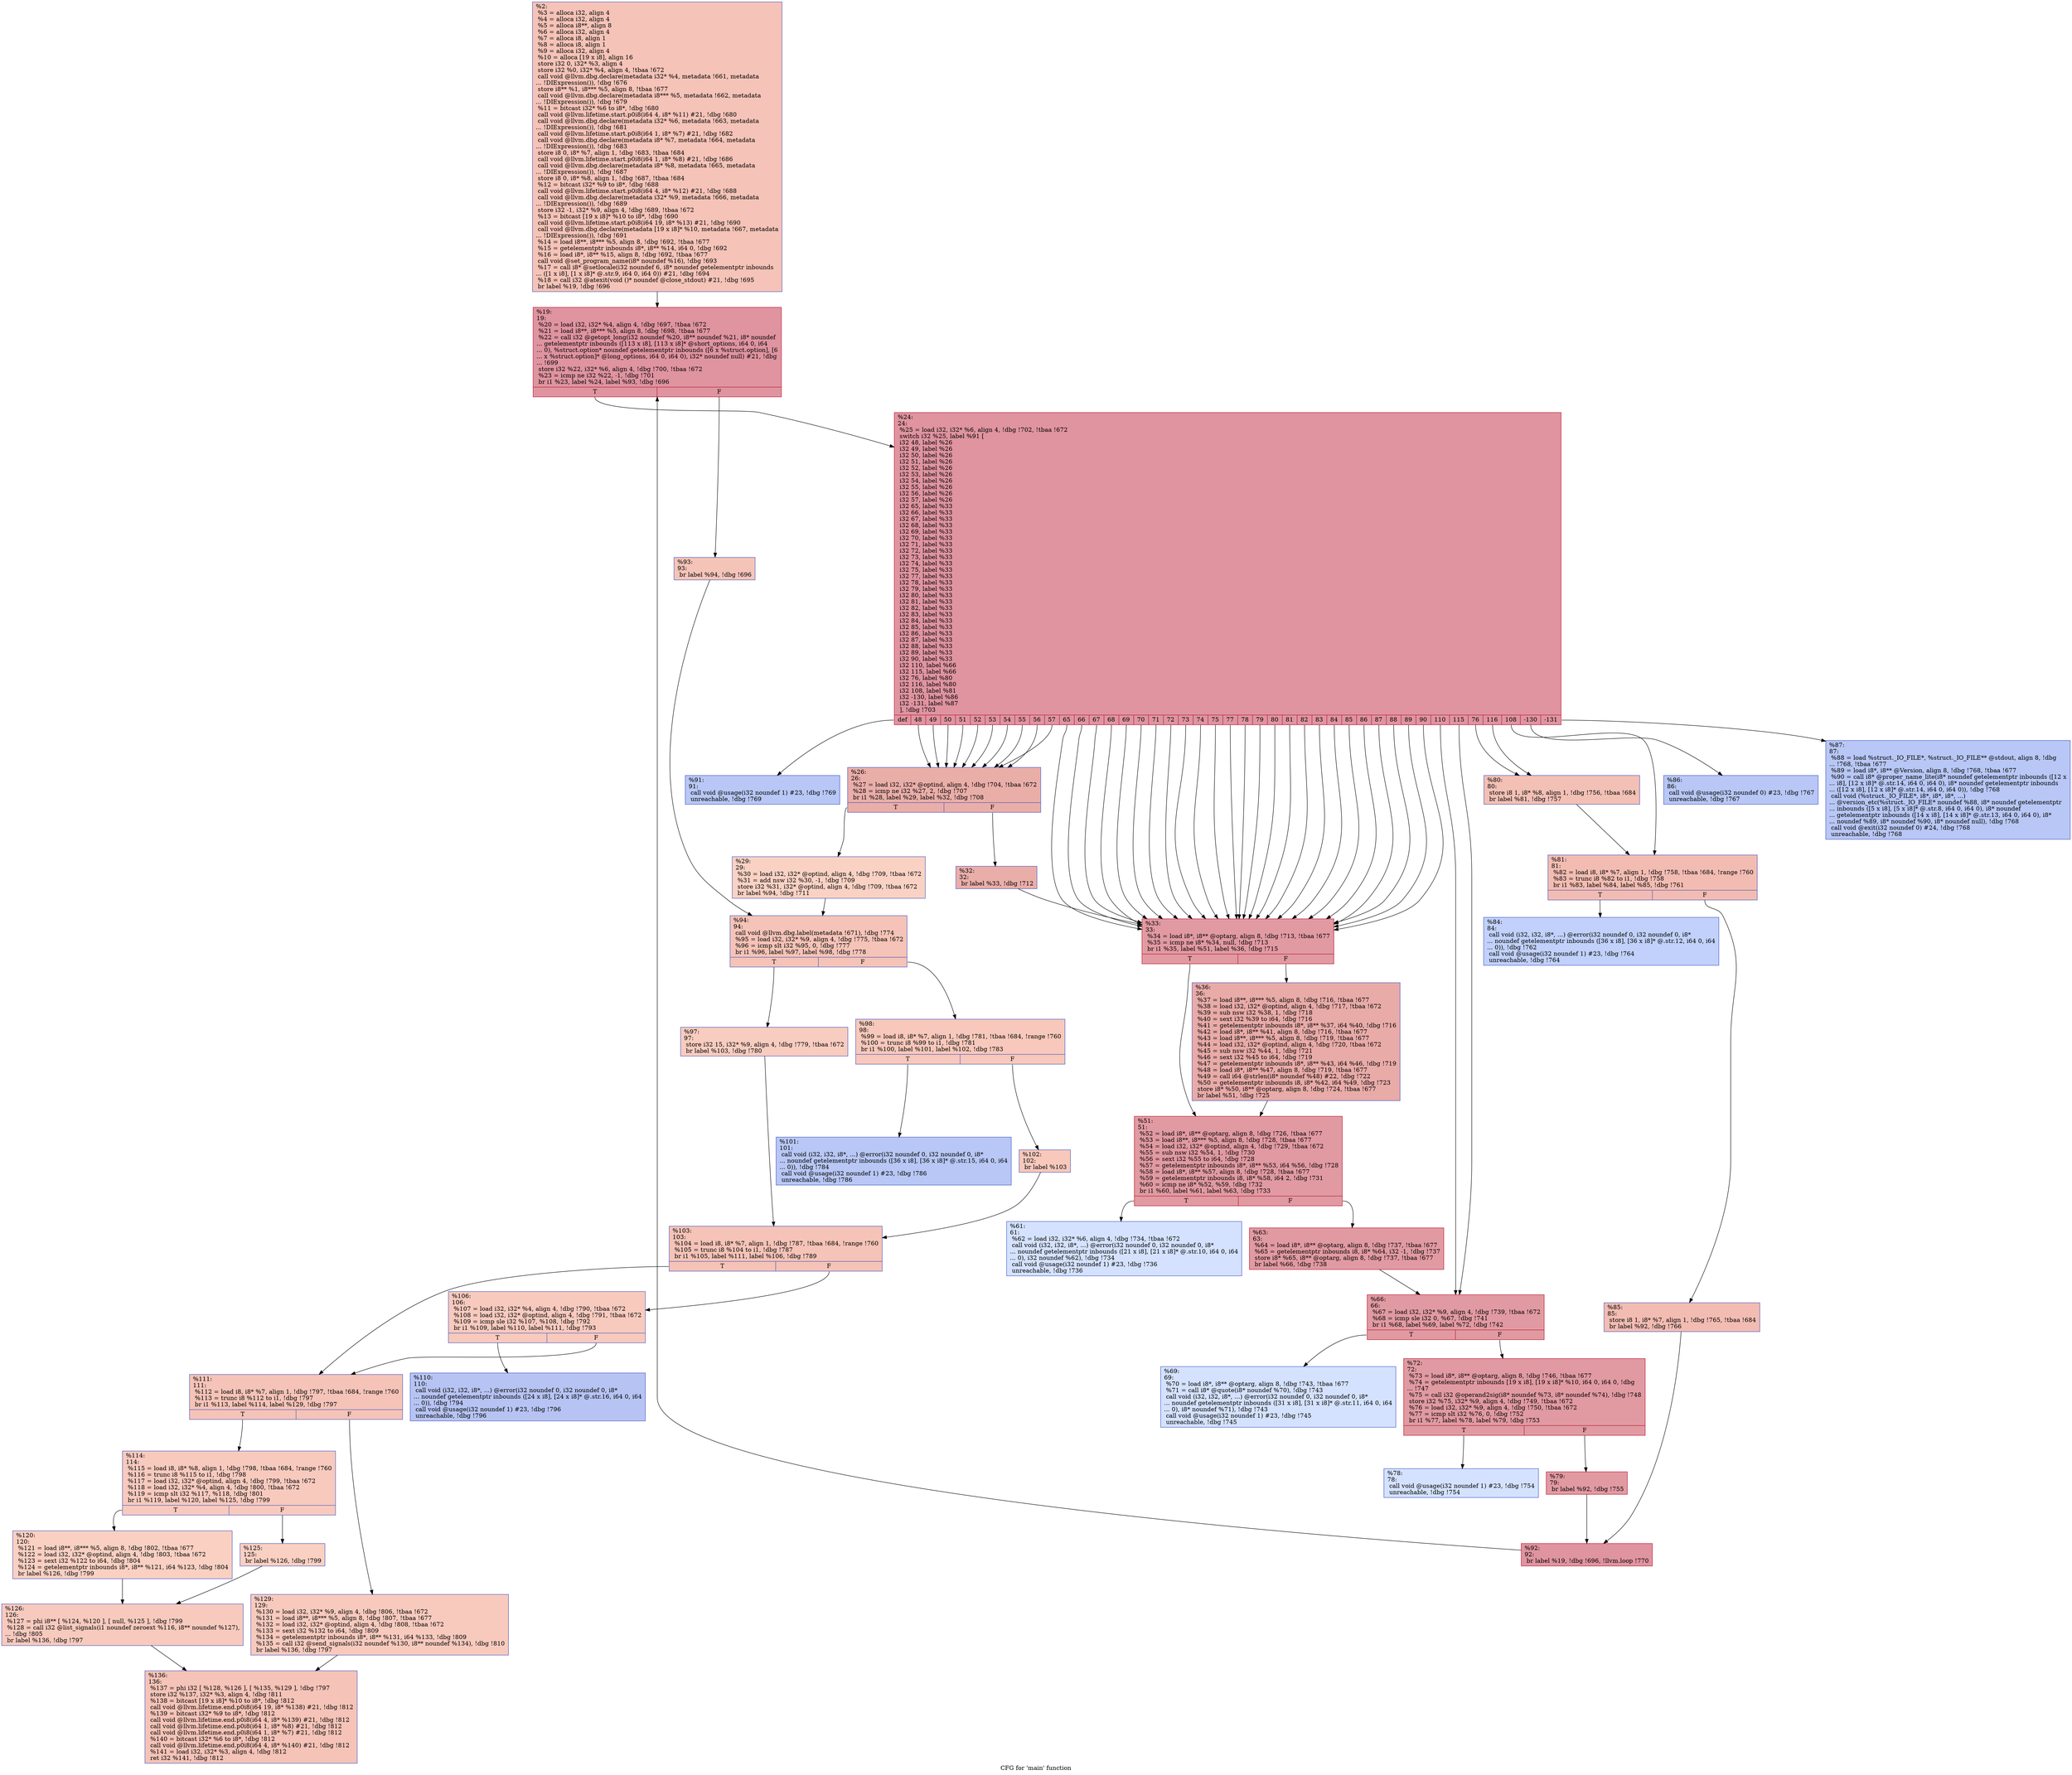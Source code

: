 digraph "CFG for 'main' function" {
	label="CFG for 'main' function";

	Node0x1a94a20 [shape=record,color="#3d50c3ff", style=filled, fillcolor="#e8765c70",label="{%2:\l  %3 = alloca i32, align 4\l  %4 = alloca i32, align 4\l  %5 = alloca i8**, align 8\l  %6 = alloca i32, align 4\l  %7 = alloca i8, align 1\l  %8 = alloca i8, align 1\l  %9 = alloca i32, align 4\l  %10 = alloca [19 x i8], align 16\l  store i32 0, i32* %3, align 4\l  store i32 %0, i32* %4, align 4, !tbaa !672\l  call void @llvm.dbg.declare(metadata i32* %4, metadata !661, metadata\l... !DIExpression()), !dbg !676\l  store i8** %1, i8*** %5, align 8, !tbaa !677\l  call void @llvm.dbg.declare(metadata i8*** %5, metadata !662, metadata\l... !DIExpression()), !dbg !679\l  %11 = bitcast i32* %6 to i8*, !dbg !680\l  call void @llvm.lifetime.start.p0i8(i64 4, i8* %11) #21, !dbg !680\l  call void @llvm.dbg.declare(metadata i32* %6, metadata !663, metadata\l... !DIExpression()), !dbg !681\l  call void @llvm.lifetime.start.p0i8(i64 1, i8* %7) #21, !dbg !682\l  call void @llvm.dbg.declare(metadata i8* %7, metadata !664, metadata\l... !DIExpression()), !dbg !683\l  store i8 0, i8* %7, align 1, !dbg !683, !tbaa !684\l  call void @llvm.lifetime.start.p0i8(i64 1, i8* %8) #21, !dbg !686\l  call void @llvm.dbg.declare(metadata i8* %8, metadata !665, metadata\l... !DIExpression()), !dbg !687\l  store i8 0, i8* %8, align 1, !dbg !687, !tbaa !684\l  %12 = bitcast i32* %9 to i8*, !dbg !688\l  call void @llvm.lifetime.start.p0i8(i64 4, i8* %12) #21, !dbg !688\l  call void @llvm.dbg.declare(metadata i32* %9, metadata !666, metadata\l... !DIExpression()), !dbg !689\l  store i32 -1, i32* %9, align 4, !dbg !689, !tbaa !672\l  %13 = bitcast [19 x i8]* %10 to i8*, !dbg !690\l  call void @llvm.lifetime.start.p0i8(i64 19, i8* %13) #21, !dbg !690\l  call void @llvm.dbg.declare(metadata [19 x i8]* %10, metadata !667, metadata\l... !DIExpression()), !dbg !691\l  %14 = load i8**, i8*** %5, align 8, !dbg !692, !tbaa !677\l  %15 = getelementptr inbounds i8*, i8** %14, i64 0, !dbg !692\l  %16 = load i8*, i8** %15, align 8, !dbg !692, !tbaa !677\l  call void @set_program_name(i8* noundef %16), !dbg !693\l  %17 = call i8* @setlocale(i32 noundef 6, i8* noundef getelementptr inbounds\l... ([1 x i8], [1 x i8]* @.str.9, i64 0, i64 0)) #21, !dbg !694\l  %18 = call i32 @atexit(void ()* noundef @close_stdout) #21, !dbg !695\l  br label %19, !dbg !696\l}"];
	Node0x1a94a20 -> Node0x1a94bc0;
	Node0x1a94bc0 [shape=record,color="#b70d28ff", style=filled, fillcolor="#b70d2870",label="{%19:\l19:                                               \l  %20 = load i32, i32* %4, align 4, !dbg !697, !tbaa !672\l  %21 = load i8**, i8*** %5, align 8, !dbg !698, !tbaa !677\l  %22 = call i32 @getopt_long(i32 noundef %20, i8** noundef %21, i8* noundef\l... getelementptr inbounds ([113 x i8], [113 x i8]* @short_options, i64 0, i64\l... 0), %struct.option* noundef getelementptr inbounds ([6 x %struct.option], [6\l... x %struct.option]* @long_options, i64 0, i64 0), i32* noundef null) #21, !dbg\l... !699\l  store i32 %22, i32* %6, align 4, !dbg !700, !tbaa !672\l  %23 = icmp ne i32 %22, -1, !dbg !701\l  br i1 %23, label %24, label %93, !dbg !696\l|{<s0>T|<s1>F}}"];
	Node0x1a94bc0:s0 -> Node0x1a94c10;
	Node0x1a94bc0:s1 -> Node0x1a952f0;
	Node0x1a94c10 [shape=record,color="#b70d28ff", style=filled, fillcolor="#b70d2870",label="{%24:\l24:                                               \l  %25 = load i32, i32* %6, align 4, !dbg !702, !tbaa !672\l  switch i32 %25, label %91 [\l    i32 48, label %26\l    i32 49, label %26\l    i32 50, label %26\l    i32 51, label %26\l    i32 52, label %26\l    i32 53, label %26\l    i32 54, label %26\l    i32 55, label %26\l    i32 56, label %26\l    i32 57, label %26\l    i32 65, label %33\l    i32 66, label %33\l    i32 67, label %33\l    i32 68, label %33\l    i32 69, label %33\l    i32 70, label %33\l    i32 71, label %33\l    i32 72, label %33\l    i32 73, label %33\l    i32 74, label %33\l    i32 75, label %33\l    i32 77, label %33\l    i32 78, label %33\l    i32 79, label %33\l    i32 80, label %33\l    i32 81, label %33\l    i32 82, label %33\l    i32 83, label %33\l    i32 84, label %33\l    i32 85, label %33\l    i32 86, label %33\l    i32 87, label %33\l    i32 88, label %33\l    i32 89, label %33\l    i32 90, label %33\l    i32 110, label %66\l    i32 115, label %66\l    i32 76, label %80\l    i32 116, label %80\l    i32 108, label %81\l    i32 -130, label %86\l    i32 -131, label %87\l  ], !dbg !703\l|{<s0>def|<s1>48|<s2>49|<s3>50|<s4>51|<s5>52|<s6>53|<s7>54|<s8>55|<s9>56|<s10>57|<s11>65|<s12>66|<s13>67|<s14>68|<s15>69|<s16>70|<s17>71|<s18>72|<s19>73|<s20>74|<s21>75|<s22>77|<s23>78|<s24>79|<s25>80|<s26>81|<s27>82|<s28>83|<s29>84|<s30>85|<s31>86|<s32>87|<s33>88|<s34>89|<s35>90|<s36>110|<s37>115|<s38>76|<s39>116|<s40>108|<s41>-130|<s42>-131}}"];
	Node0x1a94c10:s0 -> Node0x1a95250;
	Node0x1a94c10:s1 -> Node0x1a94c60;
	Node0x1a94c10:s2 -> Node0x1a94c60;
	Node0x1a94c10:s3 -> Node0x1a94c60;
	Node0x1a94c10:s4 -> Node0x1a94c60;
	Node0x1a94c10:s5 -> Node0x1a94c60;
	Node0x1a94c10:s6 -> Node0x1a94c60;
	Node0x1a94c10:s7 -> Node0x1a94c60;
	Node0x1a94c10:s8 -> Node0x1a94c60;
	Node0x1a94c10:s9 -> Node0x1a94c60;
	Node0x1a94c10:s10 -> Node0x1a94c60;
	Node0x1a94c10:s11 -> Node0x1a94d50;
	Node0x1a94c10:s12 -> Node0x1a94d50;
	Node0x1a94c10:s13 -> Node0x1a94d50;
	Node0x1a94c10:s14 -> Node0x1a94d50;
	Node0x1a94c10:s15 -> Node0x1a94d50;
	Node0x1a94c10:s16 -> Node0x1a94d50;
	Node0x1a94c10:s17 -> Node0x1a94d50;
	Node0x1a94c10:s18 -> Node0x1a94d50;
	Node0x1a94c10:s19 -> Node0x1a94d50;
	Node0x1a94c10:s20 -> Node0x1a94d50;
	Node0x1a94c10:s21 -> Node0x1a94d50;
	Node0x1a94c10:s22 -> Node0x1a94d50;
	Node0x1a94c10:s23 -> Node0x1a94d50;
	Node0x1a94c10:s24 -> Node0x1a94d50;
	Node0x1a94c10:s25 -> Node0x1a94d50;
	Node0x1a94c10:s26 -> Node0x1a94d50;
	Node0x1a94c10:s27 -> Node0x1a94d50;
	Node0x1a94c10:s28 -> Node0x1a94d50;
	Node0x1a94c10:s29 -> Node0x1a94d50;
	Node0x1a94c10:s30 -> Node0x1a94d50;
	Node0x1a94c10:s31 -> Node0x1a94d50;
	Node0x1a94c10:s32 -> Node0x1a94d50;
	Node0x1a94c10:s33 -> Node0x1a94d50;
	Node0x1a94c10:s34 -> Node0x1a94d50;
	Node0x1a94c10:s35 -> Node0x1a94d50;
	Node0x1a94c10:s36 -> Node0x1a94ee0;
	Node0x1a94c10:s37 -> Node0x1a94ee0;
	Node0x1a94c10:s38 -> Node0x1a95070;
	Node0x1a94c10:s39 -> Node0x1a95070;
	Node0x1a94c10:s40 -> Node0x1a950c0;
	Node0x1a94c10:s41 -> Node0x1a951b0;
	Node0x1a94c10:s42 -> Node0x1a95200;
	Node0x1a94c60 [shape=record,color="#3d50c3ff", style=filled, fillcolor="#d0473d70",label="{%26:\l26:                                               \l  %27 = load i32, i32* @optind, align 4, !dbg !704, !tbaa !672\l  %28 = icmp ne i32 %27, 2, !dbg !707\l  br i1 %28, label %29, label %32, !dbg !708\l|{<s0>T|<s1>F}}"];
	Node0x1a94c60:s0 -> Node0x1a94cb0;
	Node0x1a94c60:s1 -> Node0x1a94d00;
	Node0x1a94cb0 [shape=record,color="#3d50c3ff", style=filled, fillcolor="#f4987a70",label="{%29:\l29:                                               \l  %30 = load i32, i32* @optind, align 4, !dbg !709, !tbaa !672\l  %31 = add nsw i32 %30, -1, !dbg !709\l  store i32 %31, i32* @optind, align 4, !dbg !709, !tbaa !672\l  br label %94, !dbg !711\l}"];
	Node0x1a94cb0 -> Node0x1a95340;
	Node0x1a94d00 [shape=record,color="#3d50c3ff", style=filled, fillcolor="#d0473d70",label="{%32:\l32:                                               \l  br label %33, !dbg !712\l}"];
	Node0x1a94d00 -> Node0x1a94d50;
	Node0x1a94d50 [shape=record,color="#b70d28ff", style=filled, fillcolor="#bb1b2c70",label="{%33:\l33:                                               \l  %34 = load i8*, i8** @optarg, align 8, !dbg !713, !tbaa !677\l  %35 = icmp ne i8* %34, null, !dbg !713\l  br i1 %35, label %51, label %36, !dbg !715\l|{<s0>T|<s1>F}}"];
	Node0x1a94d50:s0 -> Node0x1a94df0;
	Node0x1a94d50:s1 -> Node0x1a94da0;
	Node0x1a94da0 [shape=record,color="#3d50c3ff", style=filled, fillcolor="#cc403a70",label="{%36:\l36:                                               \l  %37 = load i8**, i8*** %5, align 8, !dbg !716, !tbaa !677\l  %38 = load i32, i32* @optind, align 4, !dbg !717, !tbaa !672\l  %39 = sub nsw i32 %38, 1, !dbg !718\l  %40 = sext i32 %39 to i64, !dbg !716\l  %41 = getelementptr inbounds i8*, i8** %37, i64 %40, !dbg !716\l  %42 = load i8*, i8** %41, align 8, !dbg !716, !tbaa !677\l  %43 = load i8**, i8*** %5, align 8, !dbg !719, !tbaa !677\l  %44 = load i32, i32* @optind, align 4, !dbg !720, !tbaa !672\l  %45 = sub nsw i32 %44, 1, !dbg !721\l  %46 = sext i32 %45 to i64, !dbg !719\l  %47 = getelementptr inbounds i8*, i8** %43, i64 %46, !dbg !719\l  %48 = load i8*, i8** %47, align 8, !dbg !719, !tbaa !677\l  %49 = call i64 @strlen(i8* noundef %48) #22, !dbg !722\l  %50 = getelementptr inbounds i8, i8* %42, i64 %49, !dbg !723\l  store i8* %50, i8** @optarg, align 8, !dbg !724, !tbaa !677\l  br label %51, !dbg !725\l}"];
	Node0x1a94da0 -> Node0x1a94df0;
	Node0x1a94df0 [shape=record,color="#b70d28ff", style=filled, fillcolor="#bb1b2c70",label="{%51:\l51:                                               \l  %52 = load i8*, i8** @optarg, align 8, !dbg !726, !tbaa !677\l  %53 = load i8**, i8*** %5, align 8, !dbg !728, !tbaa !677\l  %54 = load i32, i32* @optind, align 4, !dbg !729, !tbaa !672\l  %55 = sub nsw i32 %54, 1, !dbg !730\l  %56 = sext i32 %55 to i64, !dbg !728\l  %57 = getelementptr inbounds i8*, i8** %53, i64 %56, !dbg !728\l  %58 = load i8*, i8** %57, align 8, !dbg !728, !tbaa !677\l  %59 = getelementptr inbounds i8, i8* %58, i64 2, !dbg !731\l  %60 = icmp ne i8* %52, %59, !dbg !732\l  br i1 %60, label %61, label %63, !dbg !733\l|{<s0>T|<s1>F}}"];
	Node0x1a94df0:s0 -> Node0x1a94e40;
	Node0x1a94df0:s1 -> Node0x1a94e90;
	Node0x1a94e40 [shape=record,color="#3d50c3ff", style=filled, fillcolor="#9ebeff70",label="{%61:\l61:                                               \l  %62 = load i32, i32* %6, align 4, !dbg !734, !tbaa !672\l  call void (i32, i32, i8*, ...) @error(i32 noundef 0, i32 noundef 0, i8*\l... noundef getelementptr inbounds ([21 x i8], [21 x i8]* @.str.10, i64 0, i64\l... 0), i32 noundef %62), !dbg !734\l  call void @usage(i32 noundef 1) #23, !dbg !736\l  unreachable, !dbg !736\l}"];
	Node0x1a94e90 [shape=record,color="#b70d28ff", style=filled, fillcolor="#bb1b2c70",label="{%63:\l63:                                               \l  %64 = load i8*, i8** @optarg, align 8, !dbg !737, !tbaa !677\l  %65 = getelementptr inbounds i8, i8* %64, i32 -1, !dbg !737\l  store i8* %65, i8** @optarg, align 8, !dbg !737, !tbaa !677\l  br label %66, !dbg !738\l}"];
	Node0x1a94e90 -> Node0x1a94ee0;
	Node0x1a94ee0 [shape=record,color="#b70d28ff", style=filled, fillcolor="#bb1b2c70",label="{%66:\l66:                                               \l  %67 = load i32, i32* %9, align 4, !dbg !739, !tbaa !672\l  %68 = icmp sle i32 0, %67, !dbg !741\l  br i1 %68, label %69, label %72, !dbg !742\l|{<s0>T|<s1>F}}"];
	Node0x1a94ee0:s0 -> Node0x1a94f30;
	Node0x1a94ee0:s1 -> Node0x1a94f80;
	Node0x1a94f30 [shape=record,color="#3d50c3ff", style=filled, fillcolor="#9ebeff70",label="{%69:\l69:                                               \l  %70 = load i8*, i8** @optarg, align 8, !dbg !743, !tbaa !677\l  %71 = call i8* @quote(i8* noundef %70), !dbg !743\l  call void (i32, i32, i8*, ...) @error(i32 noundef 0, i32 noundef 0, i8*\l... noundef getelementptr inbounds ([31 x i8], [31 x i8]* @.str.11, i64 0, i64\l... 0), i8* noundef %71), !dbg !743\l  call void @usage(i32 noundef 1) #23, !dbg !745\l  unreachable, !dbg !745\l}"];
	Node0x1a94f80 [shape=record,color="#b70d28ff", style=filled, fillcolor="#bb1b2c70",label="{%72:\l72:                                               \l  %73 = load i8*, i8** @optarg, align 8, !dbg !746, !tbaa !677\l  %74 = getelementptr inbounds [19 x i8], [19 x i8]* %10, i64 0, i64 0, !dbg\l... !747\l  %75 = call i32 @operand2sig(i8* noundef %73, i8* noundef %74), !dbg !748\l  store i32 %75, i32* %9, align 4, !dbg !749, !tbaa !672\l  %76 = load i32, i32* %9, align 4, !dbg !750, !tbaa !672\l  %77 = icmp slt i32 %76, 0, !dbg !752\l  br i1 %77, label %78, label %79, !dbg !753\l|{<s0>T|<s1>F}}"];
	Node0x1a94f80:s0 -> Node0x1a94fd0;
	Node0x1a94f80:s1 -> Node0x1a95020;
	Node0x1a94fd0 [shape=record,color="#3d50c3ff", style=filled, fillcolor="#9ebeff70",label="{%78:\l78:                                               \l  call void @usage(i32 noundef 1) #23, !dbg !754\l  unreachable, !dbg !754\l}"];
	Node0x1a95020 [shape=record,color="#b70d28ff", style=filled, fillcolor="#bb1b2c70",label="{%79:\l79:                                               \l  br label %92, !dbg !755\l}"];
	Node0x1a95020 -> Node0x1a952a0;
	Node0x1a95070 [shape=record,color="#3d50c3ff", style=filled, fillcolor="#e5705870",label="{%80:\l80:                                               \l  store i8 1, i8* %8, align 1, !dbg !756, !tbaa !684\l  br label %81, !dbg !757\l}"];
	Node0x1a95070 -> Node0x1a950c0;
	Node0x1a950c0 [shape=record,color="#3d50c3ff", style=filled, fillcolor="#e1675170",label="{%81:\l81:                                               \l  %82 = load i8, i8* %7, align 1, !dbg !758, !tbaa !684, !range !760\l  %83 = trunc i8 %82 to i1, !dbg !758\l  br i1 %83, label %84, label %85, !dbg !761\l|{<s0>T|<s1>F}}"];
	Node0x1a950c0:s0 -> Node0x1a95110;
	Node0x1a950c0:s1 -> Node0x1a95160;
	Node0x1a95110 [shape=record,color="#3d50c3ff", style=filled, fillcolor="#7396f570",label="{%84:\l84:                                               \l  call void (i32, i32, i8*, ...) @error(i32 noundef 0, i32 noundef 0, i8*\l... noundef getelementptr inbounds ([36 x i8], [36 x i8]* @.str.12, i64 0, i64\l... 0)), !dbg !762\l  call void @usage(i32 noundef 1) #23, !dbg !764\l  unreachable, !dbg !764\l}"];
	Node0x1a95160 [shape=record,color="#3d50c3ff", style=filled, fillcolor="#e1675170",label="{%85:\l85:                                               \l  store i8 1, i8* %7, align 1, !dbg !765, !tbaa !684\l  br label %92, !dbg !766\l}"];
	Node0x1a95160 -> Node0x1a952a0;
	Node0x1a951b0 [shape=record,color="#3d50c3ff", style=filled, fillcolor="#5f7fe870",label="{%86:\l86:                                               \l  call void @usage(i32 noundef 0) #23, !dbg !767\l  unreachable, !dbg !767\l}"];
	Node0x1a95200 [shape=record,color="#3d50c3ff", style=filled, fillcolor="#5f7fe870",label="{%87:\l87:                                               \l  %88 = load %struct._IO_FILE*, %struct._IO_FILE** @stdout, align 8, !dbg\l... !768, !tbaa !677\l  %89 = load i8*, i8** @Version, align 8, !dbg !768, !tbaa !677\l  %90 = call i8* @proper_name_lite(i8* noundef getelementptr inbounds ([12 x\l... i8], [12 x i8]* @.str.14, i64 0, i64 0), i8* noundef getelementptr inbounds\l... ([12 x i8], [12 x i8]* @.str.14, i64 0, i64 0)), !dbg !768\l  call void (%struct._IO_FILE*, i8*, i8*, i8*, ...)\l... @version_etc(%struct._IO_FILE* noundef %88, i8* noundef getelementptr\l... inbounds ([5 x i8], [5 x i8]* @.str.8, i64 0, i64 0), i8* noundef\l... getelementptr inbounds ([14 x i8], [14 x i8]* @.str.13, i64 0, i64 0), i8*\l... noundef %89, i8* noundef %90, i8* noundef null), !dbg !768\l  call void @exit(i32 noundef 0) #24, !dbg !768\l  unreachable, !dbg !768\l}"];
	Node0x1a95250 [shape=record,color="#3d50c3ff", style=filled, fillcolor="#5f7fe870",label="{%91:\l91:                                               \l  call void @usage(i32 noundef 1) #23, !dbg !769\l  unreachable, !dbg !769\l}"];
	Node0x1a952a0 [shape=record,color="#b70d28ff", style=filled, fillcolor="#b70d2870",label="{%92:\l92:                                               \l  br label %19, !dbg !696, !llvm.loop !770\l}"];
	Node0x1a952a0 -> Node0x1a94bc0;
	Node0x1a952f0 [shape=record,color="#3d50c3ff", style=filled, fillcolor="#e97a5f70",label="{%93:\l93:                                               \l  br label %94, !dbg !696\l}"];
	Node0x1a952f0 -> Node0x1a95340;
	Node0x1a95340 [shape=record,color="#3d50c3ff", style=filled, fillcolor="#e8765c70",label="{%94:\l94:                                               \l  call void @llvm.dbg.label(metadata !671), !dbg !774\l  %95 = load i32, i32* %9, align 4, !dbg !775, !tbaa !672\l  %96 = icmp slt i32 %95, 0, !dbg !777\l  br i1 %96, label %97, label %98, !dbg !778\l|{<s0>T|<s1>F}}"];
	Node0x1a95340:s0 -> Node0x1a95390;
	Node0x1a95340:s1 -> Node0x1a953e0;
	Node0x1a95390 [shape=record,color="#3d50c3ff", style=filled, fillcolor="#f08b6e70",label="{%97:\l97:                                               \l  store i32 15, i32* %9, align 4, !dbg !779, !tbaa !672\l  br label %103, !dbg !780\l}"];
	Node0x1a95390 -> Node0x1a954d0;
	Node0x1a953e0 [shape=record,color="#3d50c3ff", style=filled, fillcolor="#ed836670",label="{%98:\l98:                                               \l  %99 = load i8, i8* %7, align 1, !dbg !781, !tbaa !684, !range !760\l  %100 = trunc i8 %99 to i1, !dbg !781\l  br i1 %100, label %101, label %102, !dbg !783\l|{<s0>T|<s1>F}}"];
	Node0x1a953e0:s0 -> Node0x1a95430;
	Node0x1a953e0:s1 -> Node0x1a95480;
	Node0x1a95430 [shape=record,color="#3d50c3ff", style=filled, fillcolor="#5f7fe870",label="{%101:\l101:                                              \l  call void (i32, i32, i8*, ...) @error(i32 noundef 0, i32 noundef 0, i8*\l... noundef getelementptr inbounds ([36 x i8], [36 x i8]* @.str.15, i64 0, i64\l... 0)), !dbg !784\l  call void @usage(i32 noundef 1) #23, !dbg !786\l  unreachable, !dbg !786\l}"];
	Node0x1a95480 [shape=record,color="#3d50c3ff", style=filled, fillcolor="#ed836670",label="{%102:\l102:                                              \l  br label %103\l}"];
	Node0x1a95480 -> Node0x1a954d0;
	Node0x1a954d0 [shape=record,color="#3d50c3ff", style=filled, fillcolor="#e8765c70",label="{%103:\l103:                                              \l  %104 = load i8, i8* %7, align 1, !dbg !787, !tbaa !684, !range !760\l  %105 = trunc i8 %104 to i1, !dbg !787\l  br i1 %105, label %111, label %106, !dbg !789\l|{<s0>T|<s1>F}}"];
	Node0x1a954d0:s0 -> Node0x1a955c0;
	Node0x1a954d0:s1 -> Node0x1a95520;
	Node0x1a95520 [shape=record,color="#3d50c3ff", style=filled, fillcolor="#ef886b70",label="{%106:\l106:                                              \l  %107 = load i32, i32* %4, align 4, !dbg !790, !tbaa !672\l  %108 = load i32, i32* @optind, align 4, !dbg !791, !tbaa !672\l  %109 = icmp sle i32 %107, %108, !dbg !792\l  br i1 %109, label %110, label %111, !dbg !793\l|{<s0>T|<s1>F}}"];
	Node0x1a95520:s0 -> Node0x1a95570;
	Node0x1a95520:s1 -> Node0x1a955c0;
	Node0x1a95570 [shape=record,color="#3d50c3ff", style=filled, fillcolor="#5b7ae570",label="{%110:\l110:                                              \l  call void (i32, i32, i8*, ...) @error(i32 noundef 0, i32 noundef 0, i8*\l... noundef getelementptr inbounds ([24 x i8], [24 x i8]* @.str.16, i64 0, i64\l... 0)), !dbg !794\l  call void @usage(i32 noundef 1) #23, !dbg !796\l  unreachable, !dbg !796\l}"];
	Node0x1a955c0 [shape=record,color="#3d50c3ff", style=filled, fillcolor="#e8765c70",label="{%111:\l111:                                              \l  %112 = load i8, i8* %7, align 1, !dbg !797, !tbaa !684, !range !760\l  %113 = trunc i8 %112 to i1, !dbg !797\l  br i1 %113, label %114, label %129, !dbg !797\l|{<s0>T|<s1>F}}"];
	Node0x1a955c0:s0 -> Node0x1a95610;
	Node0x1a955c0:s1 -> Node0x1a95750;
	Node0x1a95610 [shape=record,color="#3d50c3ff", style=filled, fillcolor="#ef886b70",label="{%114:\l114:                                              \l  %115 = load i8, i8* %8, align 1, !dbg !798, !tbaa !684, !range !760\l  %116 = trunc i8 %115 to i1, !dbg !798\l  %117 = load i32, i32* @optind, align 4, !dbg !799, !tbaa !672\l  %118 = load i32, i32* %4, align 4, !dbg !800, !tbaa !672\l  %119 = icmp slt i32 %117, %118, !dbg !801\l  br i1 %119, label %120, label %125, !dbg !799\l|{<s0>T|<s1>F}}"];
	Node0x1a95610:s0 -> Node0x1a95660;
	Node0x1a95610:s1 -> Node0x1a956b0;
	Node0x1a95660 [shape=record,color="#3d50c3ff", style=filled, fillcolor="#f3947570",label="{%120:\l120:                                              \l  %121 = load i8**, i8*** %5, align 8, !dbg !802, !tbaa !677\l  %122 = load i32, i32* @optind, align 4, !dbg !803, !tbaa !672\l  %123 = sext i32 %122 to i64, !dbg !804\l  %124 = getelementptr inbounds i8*, i8** %121, i64 %123, !dbg !804\l  br label %126, !dbg !799\l}"];
	Node0x1a95660 -> Node0x1a95700;
	Node0x1a956b0 [shape=record,color="#3d50c3ff", style=filled, fillcolor="#f3947570",label="{%125:\l125:                                              \l  br label %126, !dbg !799\l}"];
	Node0x1a956b0 -> Node0x1a95700;
	Node0x1a95700 [shape=record,color="#3d50c3ff", style=filled, fillcolor="#ef886b70",label="{%126:\l126:                                              \l  %127 = phi i8** [ %124, %120 ], [ null, %125 ], !dbg !799\l  %128 = call i32 @list_signals(i1 noundef zeroext %116, i8** noundef %127),\l... !dbg !805\l  br label %136, !dbg !797\l}"];
	Node0x1a95700 -> Node0x1a957a0;
	Node0x1a95750 [shape=record,color="#3d50c3ff", style=filled, fillcolor="#ef886b70",label="{%129:\l129:                                              \l  %130 = load i32, i32* %9, align 4, !dbg !806, !tbaa !672\l  %131 = load i8**, i8*** %5, align 8, !dbg !807, !tbaa !677\l  %132 = load i32, i32* @optind, align 4, !dbg !808, !tbaa !672\l  %133 = sext i32 %132 to i64, !dbg !809\l  %134 = getelementptr inbounds i8*, i8** %131, i64 %133, !dbg !809\l  %135 = call i32 @send_signals(i32 noundef %130, i8** noundef %134), !dbg !810\l  br label %136, !dbg !797\l}"];
	Node0x1a95750 -> Node0x1a957a0;
	Node0x1a957a0 [shape=record,color="#3d50c3ff", style=filled, fillcolor="#e8765c70",label="{%136:\l136:                                              \l  %137 = phi i32 [ %128, %126 ], [ %135, %129 ], !dbg !797\l  store i32 %137, i32* %3, align 4, !dbg !811\l  %138 = bitcast [19 x i8]* %10 to i8*, !dbg !812\l  call void @llvm.lifetime.end.p0i8(i64 19, i8* %138) #21, !dbg !812\l  %139 = bitcast i32* %9 to i8*, !dbg !812\l  call void @llvm.lifetime.end.p0i8(i64 4, i8* %139) #21, !dbg !812\l  call void @llvm.lifetime.end.p0i8(i64 1, i8* %8) #21, !dbg !812\l  call void @llvm.lifetime.end.p0i8(i64 1, i8* %7) #21, !dbg !812\l  %140 = bitcast i32* %6 to i8*, !dbg !812\l  call void @llvm.lifetime.end.p0i8(i64 4, i8* %140) #21, !dbg !812\l  %141 = load i32, i32* %3, align 4, !dbg !812\l  ret i32 %141, !dbg !812\l}"];
}
